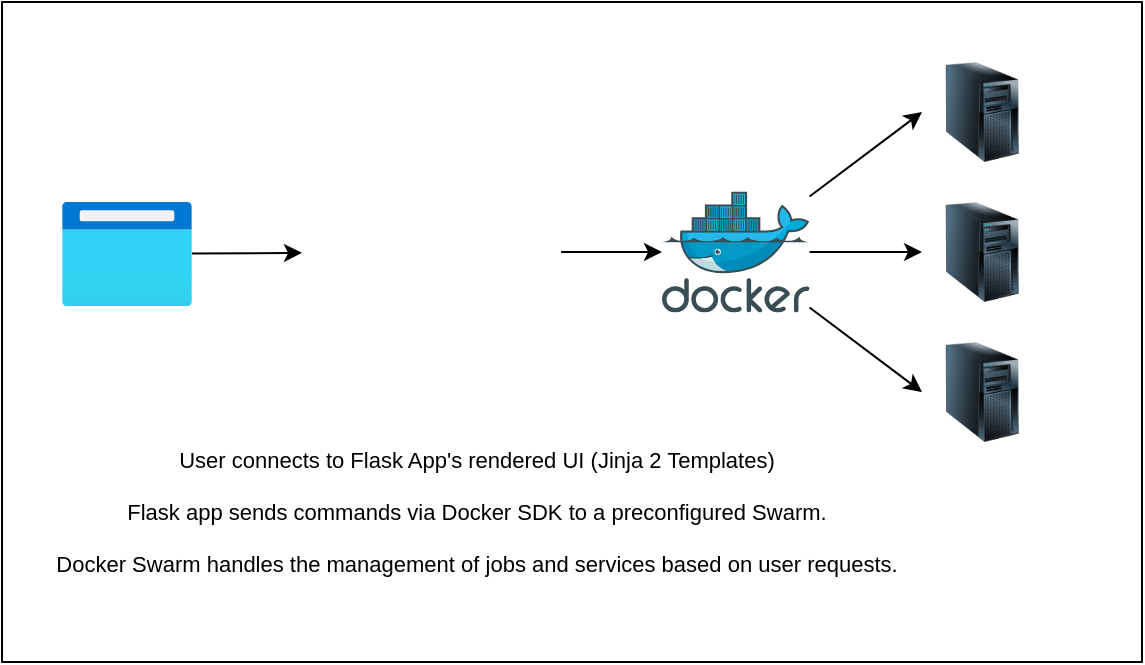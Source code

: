 <mxfile>
    <diagram id="--XopiaxrRp4DufD4RJo" name="Page-1">
        <mxGraphModel dx="2470" dy="805" grid="1" gridSize="10" guides="1" tooltips="1" connect="1" arrows="1" fold="1" page="1" pageScale="1" pageWidth="850" pageHeight="1100" math="0" shadow="0">
            <root>
                <mxCell id="0"/>
                <mxCell id="1" parent="0"/>
                <mxCell id="3" value="" style="rounded=0;whiteSpace=wrap;html=1;fillColor=#FFFFFF;" vertex="1" parent="1">
                    <mxGeometry x="160" y="140" width="570" height="330" as="geometry"/>
                </mxCell>
                <mxCell id="18" value="" style="edgeStyle=none;shape=connector;rounded=1;html=1;labelBackgroundColor=default;strokeColor=#000000;fontFamily=Helvetica;fontSize=11;fontColor=default;endArrow=classic;entryX=0;entryY=0.5;entryDx=0;entryDy=0;" edge="1" parent="1" source="4" target="7">
                    <mxGeometry relative="1" as="geometry"/>
                </mxCell>
                <mxCell id="19" value="" style="edgeStyle=none;shape=connector;rounded=1;html=1;labelBackgroundColor=default;strokeColor=#000000;fontFamily=Helvetica;fontSize=11;fontColor=default;endArrow=classic;entryX=0;entryY=0.5;entryDx=0;entryDy=0;" edge="1" parent="1" source="4" target="9">
                    <mxGeometry relative="1" as="geometry"/>
                </mxCell>
                <mxCell id="20" value="" style="edgeStyle=none;shape=connector;rounded=1;html=1;labelBackgroundColor=default;strokeColor=#000000;fontFamily=Helvetica;fontSize=11;fontColor=default;endArrow=classic;" edge="1" parent="1" source="4" target="8">
                    <mxGeometry relative="1" as="geometry"/>
                </mxCell>
                <mxCell id="4" value="" style="sketch=0;aspect=fixed;html=1;points=[];align=center;image;fontSize=12;image=img/lib/mscae/Docker.svg;fillColor=#FFFFFF;" vertex="1" parent="1">
                    <mxGeometry x="490" y="234.75" width="73.78" height="60.5" as="geometry"/>
                </mxCell>
                <mxCell id="7" value="" style="image;html=1;image=img/lib/clip_art/computers/Server_Tower_128x128.png;strokeColor=#000000;fillColor=#FFFFFF;" vertex="1" parent="1">
                    <mxGeometry x="620" y="170" width="60" height="50" as="geometry"/>
                </mxCell>
                <mxCell id="8" value="" style="image;html=1;image=img/lib/clip_art/computers/Server_Tower_128x128.png;strokeColor=#000000;fillColor=#FFFFFF;" vertex="1" parent="1">
                    <mxGeometry x="620" y="240" width="60" height="50" as="geometry"/>
                </mxCell>
                <mxCell id="9" value="" style="image;html=1;image=img/lib/clip_art/computers/Server_Tower_128x128.png;strokeColor=#000000;fillColor=#FFFFFF;" vertex="1" parent="1">
                    <mxGeometry x="620" y="310" width="60" height="50" as="geometry"/>
                </mxCell>
                <mxCell id="17" value="" style="edgeStyle=none;shape=connector;rounded=1;html=1;labelBackgroundColor=default;strokeColor=#000000;fontFamily=Helvetica;fontSize=11;fontColor=default;endArrow=classic;" edge="1" parent="1" source="10" target="4">
                    <mxGeometry relative="1" as="geometry"/>
                </mxCell>
                <mxCell id="10" value="" style="shape=image;verticalLabelPosition=bottom;labelBackgroundColor=default;verticalAlign=top;aspect=fixed;imageAspect=0;image=https://logos-world.net/wp-content/uploads/2021/10/Python-Symbol.png;" vertex="1" parent="1">
                    <mxGeometry x="310" y="228.5" width="129.56" height="73" as="geometry"/>
                </mxCell>
                <mxCell id="15" value="" style="edgeStyle=none;html=1;strokeColor=#000000;" edge="1" parent="1" source="14" target="10">
                    <mxGeometry relative="1" as="geometry"/>
                </mxCell>
                <mxCell id="14" value="" style="aspect=fixed;html=1;points=[];align=center;image;fontSize=12;image=img/lib/azure2/general/Browser.svg;strokeColor=#000000;fillColor=#FFFFFF;" vertex="1" parent="1">
                    <mxGeometry x="190" y="240" width="65" height="52" as="geometry"/>
                </mxCell>
                <mxCell id="21" value="User connects to Flask App's rendered UI (Jinja 2 Templates)&lt;br&gt;&lt;br&gt;Flask app sends commands via Docker SDK to a preconfigured Swarm.&lt;br&gt;&lt;br&gt;Docker Swarm handles the management of jobs and services based on user requests." style="text;html=1;strokeColor=none;fillColor=none;align=center;verticalAlign=middle;whiteSpace=wrap;rounded=0;fontFamily=Helvetica;fontSize=11;fontColor=#000000;" vertex="1" parent="1">
                    <mxGeometry x="160" y="350" width="475.22" height="90" as="geometry"/>
                </mxCell>
            </root>
        </mxGraphModel>
    </diagram>
</mxfile>
